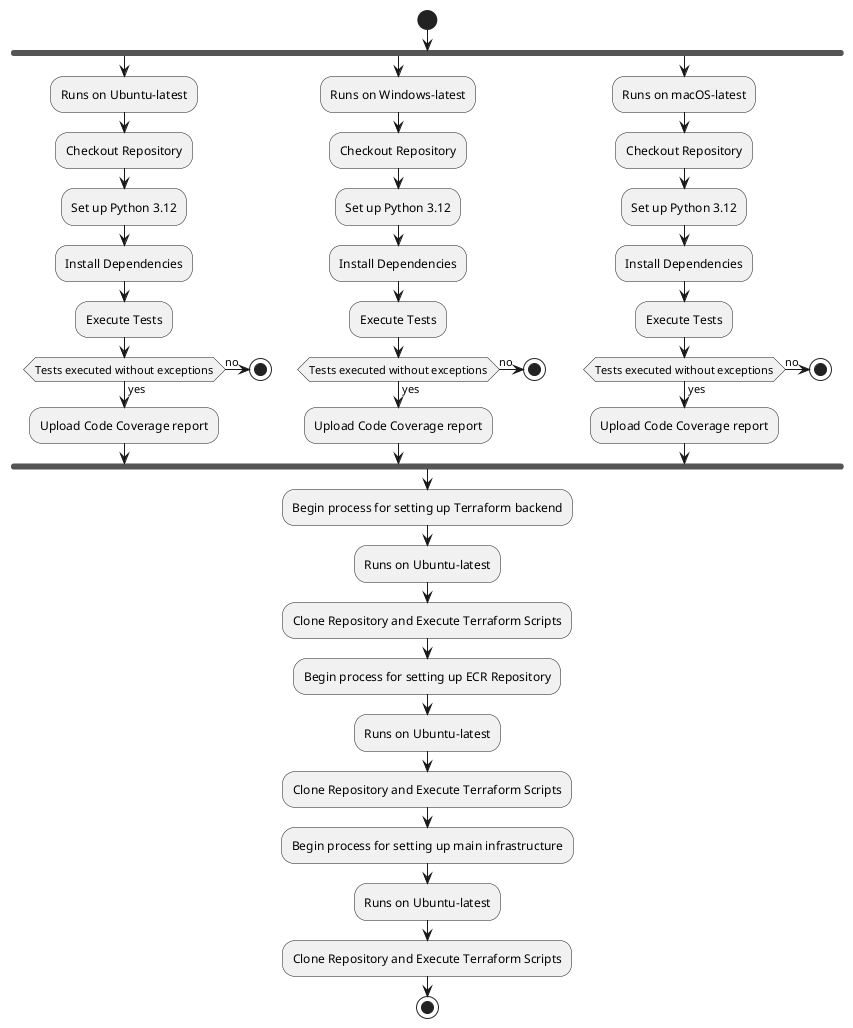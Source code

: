 @startuml
start
fork
:Runs on Ubuntu-latest;
:Checkout Repository;
:Set up Python 3.12;
:Install Dependencies;
:Execute Tests;

if (Tests executed without exceptions) then (yes)
    :Upload Code Coverage report;
else (no)
    stop
endif

fork again
:Runs on Windows-latest;
:Checkout Repository;
:Set up Python 3.12;
:Install Dependencies;
:Execute Tests;

if (Tests executed without exceptions) then (yes)
    :Upload Code Coverage report;
else (no)
    stop
endif

fork again
:Runs on macOS-latest;
:Checkout Repository;
:Set up Python 3.12;
:Install Dependencies;
:Execute Tests;

if (Tests executed without exceptions) then (yes)
    :Upload Code Coverage report;
else (no)
    stop
endif

endfork

:Begin process for setting up Terraform backend;
:Runs on Ubuntu-latest;
:Clone Repository and Execute Terraform Scripts;

:Begin process for setting up ECR Repository;
:Runs on Ubuntu-latest;
:Clone Repository and Execute Terraform Scripts;

:Begin process for setting up main infrastructure;
:Runs on Ubuntu-latest;
:Clone Repository and Execute Terraform Scripts;

stop

@enduml